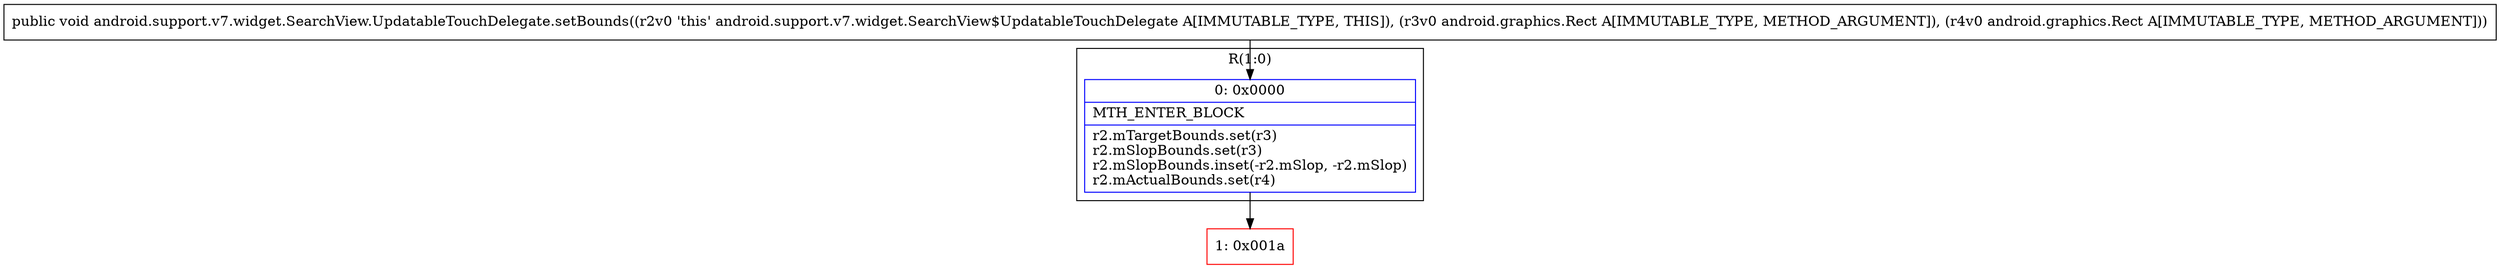 digraph "CFG forandroid.support.v7.widget.SearchView.UpdatableTouchDelegate.setBounds(Landroid\/graphics\/Rect;Landroid\/graphics\/Rect;)V" {
subgraph cluster_Region_502148988 {
label = "R(1:0)";
node [shape=record,color=blue];
Node_0 [shape=record,label="{0\:\ 0x0000|MTH_ENTER_BLOCK\l|r2.mTargetBounds.set(r3)\lr2.mSlopBounds.set(r3)\lr2.mSlopBounds.inset(\-r2.mSlop, \-r2.mSlop)\lr2.mActualBounds.set(r4)\l}"];
}
Node_1 [shape=record,color=red,label="{1\:\ 0x001a}"];
MethodNode[shape=record,label="{public void android.support.v7.widget.SearchView.UpdatableTouchDelegate.setBounds((r2v0 'this' android.support.v7.widget.SearchView$UpdatableTouchDelegate A[IMMUTABLE_TYPE, THIS]), (r3v0 android.graphics.Rect A[IMMUTABLE_TYPE, METHOD_ARGUMENT]), (r4v0 android.graphics.Rect A[IMMUTABLE_TYPE, METHOD_ARGUMENT])) }"];
MethodNode -> Node_0;
Node_0 -> Node_1;
}

